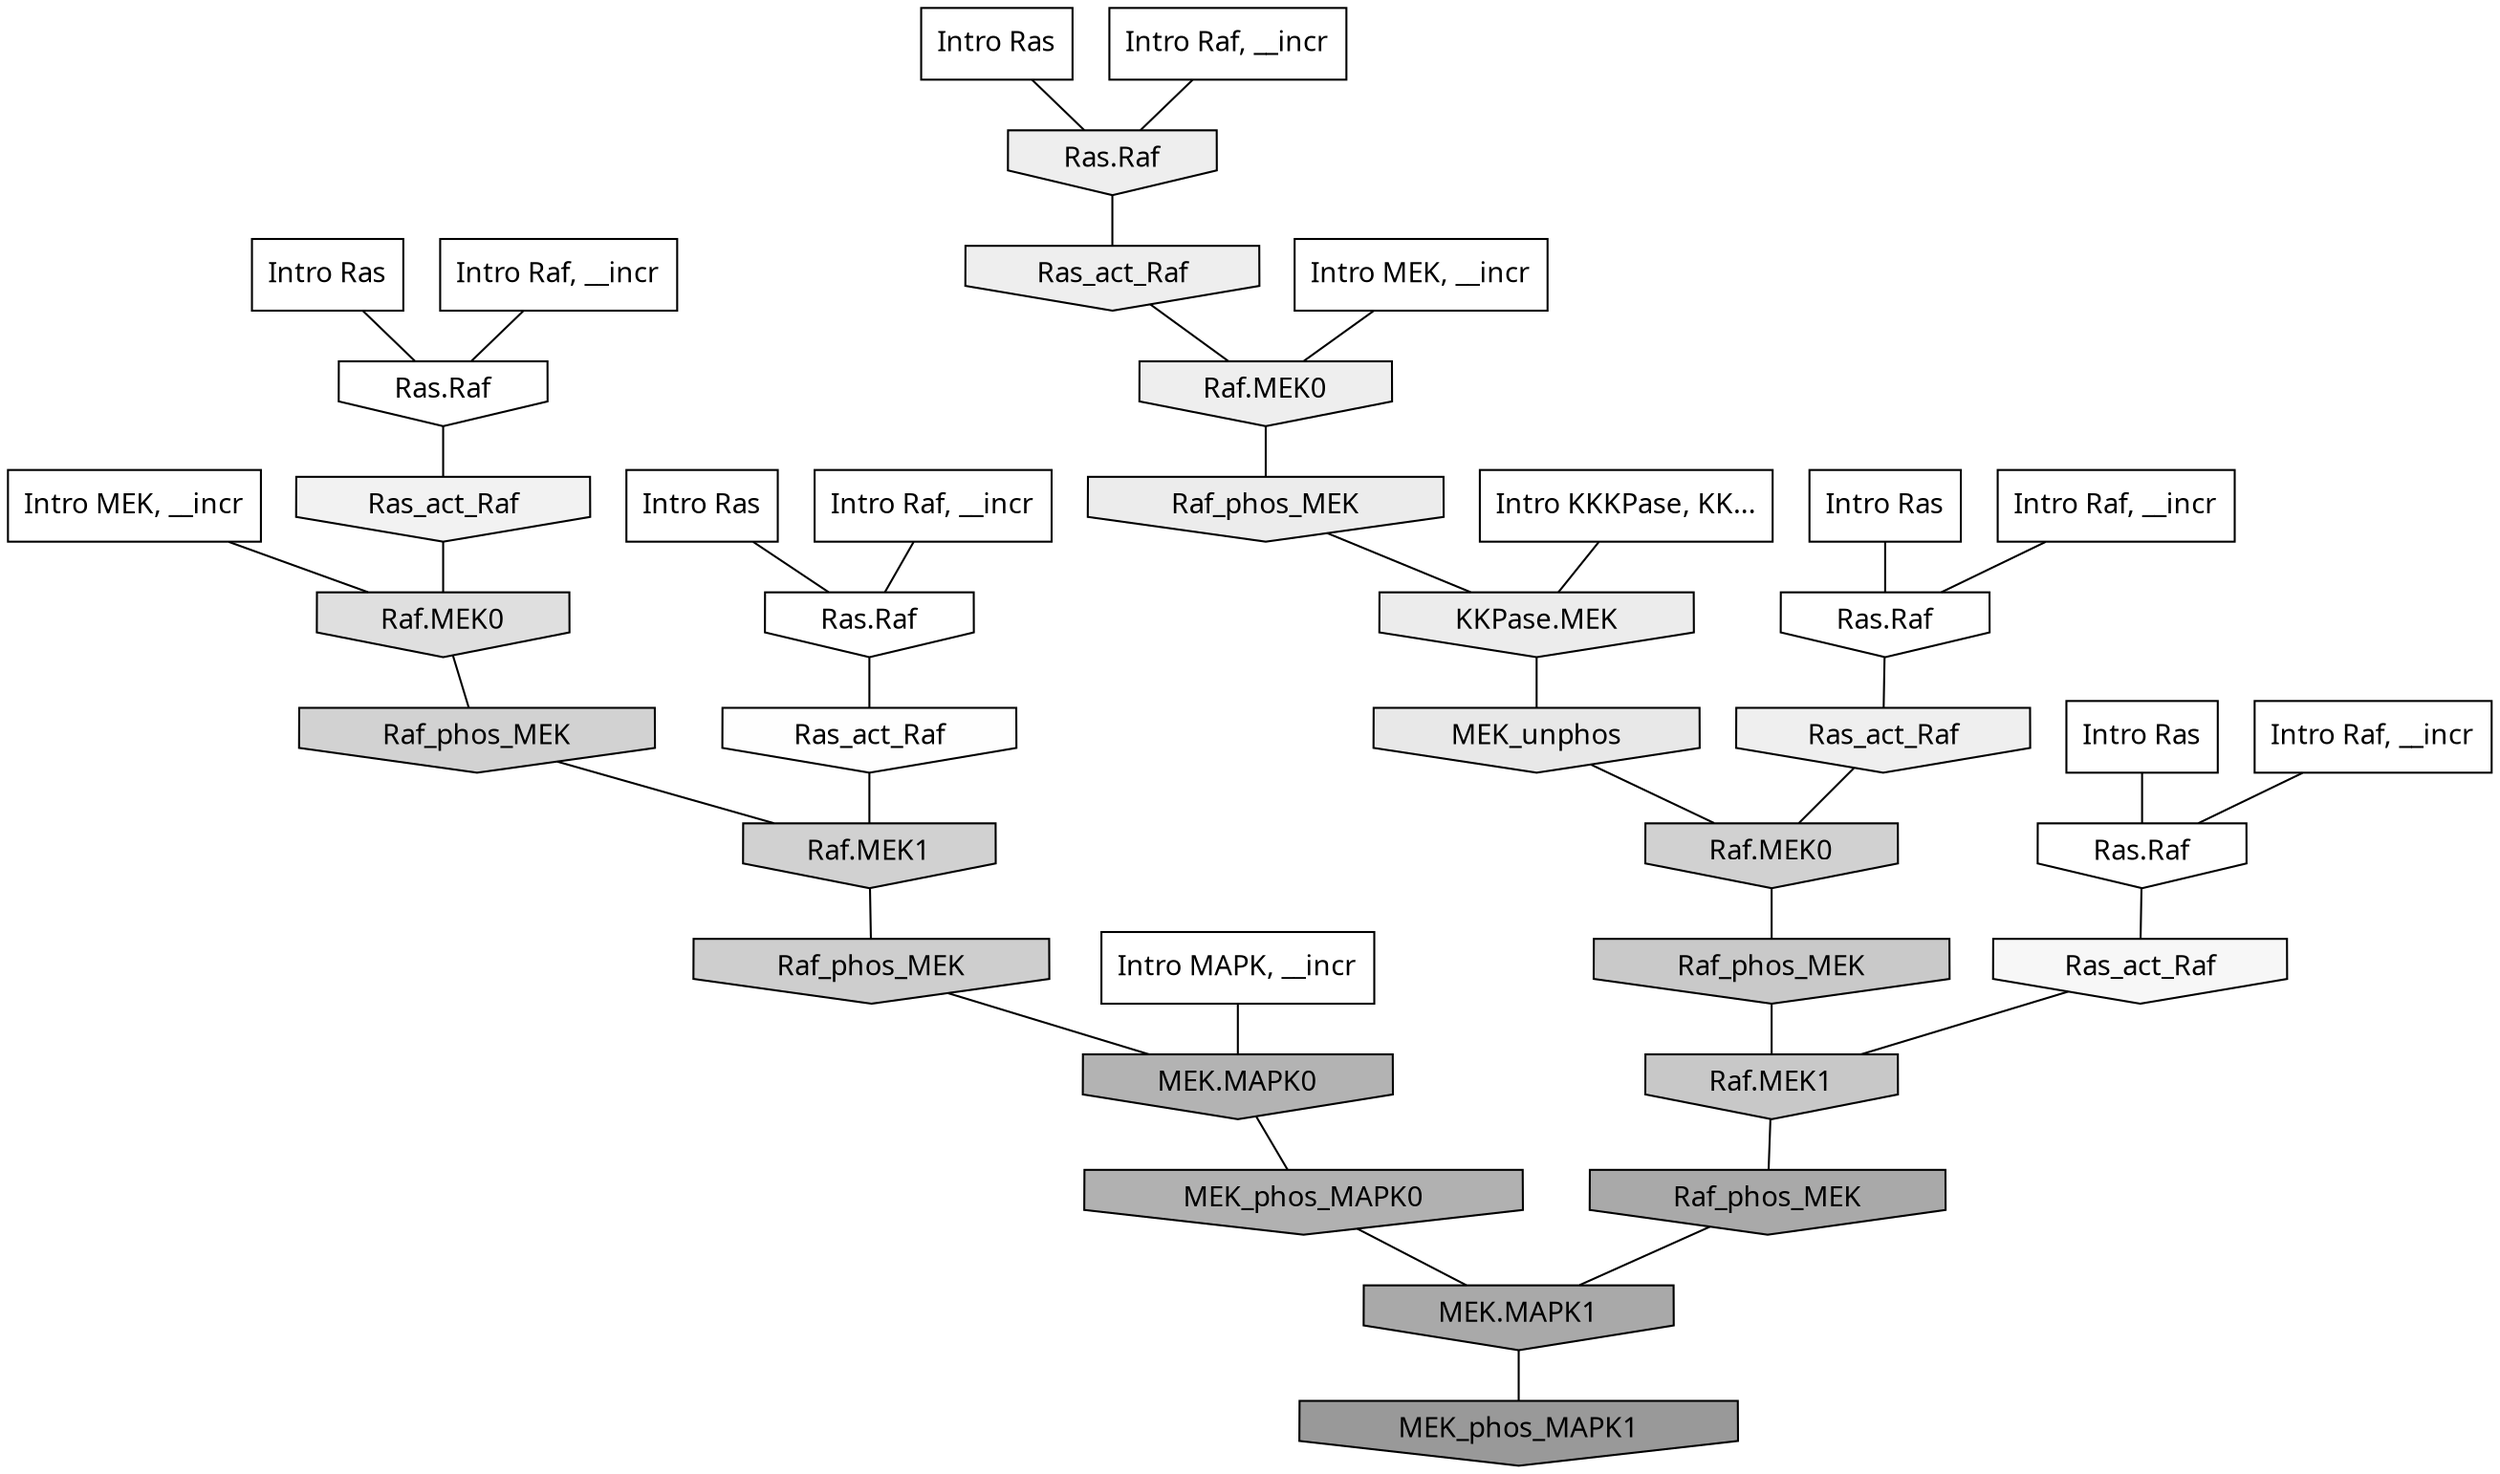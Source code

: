digraph G{
  rankdir="TB";
  ranksep=0.30;
  node [fontname="CMU Serif"];
  edge [fontname="CMU Serif"];
  
  3 [label="Intro Ras", shape=rectangle, style=filled, fillcolor="0.000 0.000 1.000"]
  
  22 [label="Intro Ras", shape=rectangle, style=filled, fillcolor="0.000 0.000 1.000"]
  
  41 [label="Intro Ras", shape=rectangle, style=filled, fillcolor="0.000 0.000 1.000"]
  
  74 [label="Intro Ras", shape=rectangle, style=filled, fillcolor="0.000 0.000 1.000"]
  
  89 [label="Intro Ras", shape=rectangle, style=filled, fillcolor="0.000 0.000 1.000"]
  
  602 [label="Intro Raf, __incr", shape=rectangle, style=filled, fillcolor="0.000 0.000 1.000"]
  
  622 [label="Intro Raf, __incr", shape=rectangle, style=filled, fillcolor="0.000 0.000 1.000"]
  
  689 [label="Intro Raf, __incr", shape=rectangle, style=filled, fillcolor="0.000 0.000 1.000"]
  
  722 [label="Intro Raf, __incr", shape=rectangle, style=filled, fillcolor="0.000 0.000 1.000"]
  
  824 [label="Intro Raf, __incr", shape=rectangle, style=filled, fillcolor="0.000 0.000 1.000"]
  
  1796 [label="Intro MEK, __incr", shape=rectangle, style=filled, fillcolor="0.000 0.000 1.000"]
  
  2034 [label="Intro MEK, __incr", shape=rectangle, style=filled, fillcolor="0.000 0.000 1.000"]
  
  2643 [label="Intro MAPK, __incr", shape=rectangle, style=filled, fillcolor="0.000 0.000 1.000"]
  
  3150 [label="Intro KKKPase, KK...", shape=rectangle, style=filled, fillcolor="0.000 0.000 1.000"]
  
  3272 [label="Ras.Raf", shape=invhouse, style=filled, fillcolor="0.000 0.000 1.000"]
  
  3286 [label="Ras.Raf", shape=invhouse, style=filled, fillcolor="0.000 0.000 1.000"]
  
  3297 [label="Ras.Raf", shape=invhouse, style=filled, fillcolor="0.000 0.000 1.000"]
  
  3301 [label="Ras.Raf", shape=invhouse, style=filled, fillcolor="0.000 0.000 1.000"]
  
  3336 [label="Ras_act_Raf", shape=invhouse, style=filled, fillcolor="0.000 0.000 0.996"]
  
  3539 [label="Ras_act_Raf", shape=invhouse, style=filled, fillcolor="0.000 0.000 0.967"]
  
  3725 [label="Ras_act_Raf", shape=invhouse, style=filled, fillcolor="0.000 0.000 0.948"]
  
  3925 [label="Ras_act_Raf", shape=invhouse, style=filled, fillcolor="0.000 0.000 0.934"]
  
  3946 [label="Ras.Raf", shape=invhouse, style=filled, fillcolor="0.000 0.000 0.933"]
  
  3976 [label="Ras_act_Raf", shape=invhouse, style=filled, fillcolor="0.000 0.000 0.932"]
  
  3978 [label="Raf.MEK0", shape=invhouse, style=filled, fillcolor="0.000 0.000 0.932"]
  
  4087 [label="Raf_phos_MEK", shape=invhouse, style=filled, fillcolor="0.000 0.000 0.925"]
  
  4123 [label="KKPase.MEK", shape=invhouse, style=filled, fillcolor="0.000 0.000 0.923"]
  
  4349 [label="MEK_unphos", shape=invhouse, style=filled, fillcolor="0.000 0.000 0.907"]
  
  4963 [label="Raf.MEK0", shape=invhouse, style=filled, fillcolor="0.000 0.000 0.872"]
  
  5850 [label="Raf_phos_MEK", shape=invhouse, style=filled, fillcolor="0.000 0.000 0.824"]
  
  5960 [label="Raf.MEK0", shape=invhouse, style=filled, fillcolor="0.000 0.000 0.820"]
  
  5967 [label="Raf.MEK1", shape=invhouse, style=filled, fillcolor="0.000 0.000 0.820"]
  
  6176 [label="Raf_phos_MEK", shape=invhouse, style=filled, fillcolor="0.000 0.000 0.808"]
  
  6757 [label="Raf_phos_MEK", shape=invhouse, style=filled, fillcolor="0.000 0.000 0.787"]
  
  6860 [label="Raf.MEK1", shape=invhouse, style=filled, fillcolor="0.000 0.000 0.783"]
  
  9847 [label="MEK.MAPK0", shape=invhouse, style=filled, fillcolor="0.000 0.000 0.703"]
  
  10195 [label="MEK_phos_MAPK0", shape=invhouse, style=filled, fillcolor="0.000 0.000 0.695"]
  
  12091 [label="Raf_phos_MEK", shape=invhouse, style=filled, fillcolor="0.000 0.000 0.662"]
  
  12095 [label="MEK.MAPK1", shape=invhouse, style=filled, fillcolor="0.000 0.000 0.662"]
  
  16201 [label="MEK_phos_MAPK1", shape=invhouse, style=filled, fillcolor="0.000 0.000 0.600"]
  
  
  12095 -> 16201 [dir=none, color="0.000 0.000 0.000"] 
  12091 -> 12095 [dir=none, color="0.000 0.000 0.000"] 
  10195 -> 12095 [dir=none, color="0.000 0.000 0.000"] 
  9847 -> 10195 [dir=none, color="0.000 0.000 0.000"] 
  6860 -> 12091 [dir=none, color="0.000 0.000 0.000"] 
  6757 -> 6860 [dir=none, color="0.000 0.000 0.000"] 
  6176 -> 9847 [dir=none, color="0.000 0.000 0.000"] 
  5967 -> 6176 [dir=none, color="0.000 0.000 0.000"] 
  5960 -> 6757 [dir=none, color="0.000 0.000 0.000"] 
  5850 -> 5967 [dir=none, color="0.000 0.000 0.000"] 
  4963 -> 5850 [dir=none, color="0.000 0.000 0.000"] 
  4349 -> 5960 [dir=none, color="0.000 0.000 0.000"] 
  4123 -> 4349 [dir=none, color="0.000 0.000 0.000"] 
  4087 -> 4123 [dir=none, color="0.000 0.000 0.000"] 
  3978 -> 4087 [dir=none, color="0.000 0.000 0.000"] 
  3976 -> 3978 [dir=none, color="0.000 0.000 0.000"] 
  3946 -> 3976 [dir=none, color="0.000 0.000 0.000"] 
  3925 -> 5960 [dir=none, color="0.000 0.000 0.000"] 
  3725 -> 4963 [dir=none, color="0.000 0.000 0.000"] 
  3539 -> 6860 [dir=none, color="0.000 0.000 0.000"] 
  3336 -> 5967 [dir=none, color="0.000 0.000 0.000"] 
  3301 -> 3336 [dir=none, color="0.000 0.000 0.000"] 
  3297 -> 3925 [dir=none, color="0.000 0.000 0.000"] 
  3286 -> 3539 [dir=none, color="0.000 0.000 0.000"] 
  3272 -> 3725 [dir=none, color="0.000 0.000 0.000"] 
  3150 -> 4123 [dir=none, color="0.000 0.000 0.000"] 
  2643 -> 9847 [dir=none, color="0.000 0.000 0.000"] 
  2034 -> 3978 [dir=none, color="0.000 0.000 0.000"] 
  1796 -> 4963 [dir=none, color="0.000 0.000 0.000"] 
  824 -> 3301 [dir=none, color="0.000 0.000 0.000"] 
  722 -> 3946 [dir=none, color="0.000 0.000 0.000"] 
  689 -> 3286 [dir=none, color="0.000 0.000 0.000"] 
  622 -> 3297 [dir=none, color="0.000 0.000 0.000"] 
  602 -> 3272 [dir=none, color="0.000 0.000 0.000"] 
  89 -> 3286 [dir=none, color="0.000 0.000 0.000"] 
  74 -> 3272 [dir=none, color="0.000 0.000 0.000"] 
  41 -> 3301 [dir=none, color="0.000 0.000 0.000"] 
  22 -> 3297 [dir=none, color="0.000 0.000 0.000"] 
  3 -> 3946 [dir=none, color="0.000 0.000 0.000"] 
  
  }
